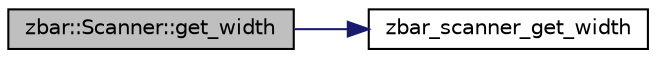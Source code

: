 digraph G
{
  edge [fontname="Helvetica",fontsize="10",labelfontname="Helvetica",labelfontsize="10"];
  node [fontname="Helvetica",fontsize="10",shape=record];
  rankdir=LR;
  Node1 [label="zbar::Scanner::get_width",height=0.2,width=0.4,color="black", fillcolor="grey75", style="filled" fontcolor="black"];
  Node1 -> Node2 [color="midnightblue",fontsize="10",style="solid",fontname="Helvetica"];
  Node2 [label="zbar_scanner_get_width",height=0.2,width=0.4,color="black", fillcolor="white", style="filled",URL="$zbar_8h.html#a502cafaa28214a08114780d9b084dcba"];
}
